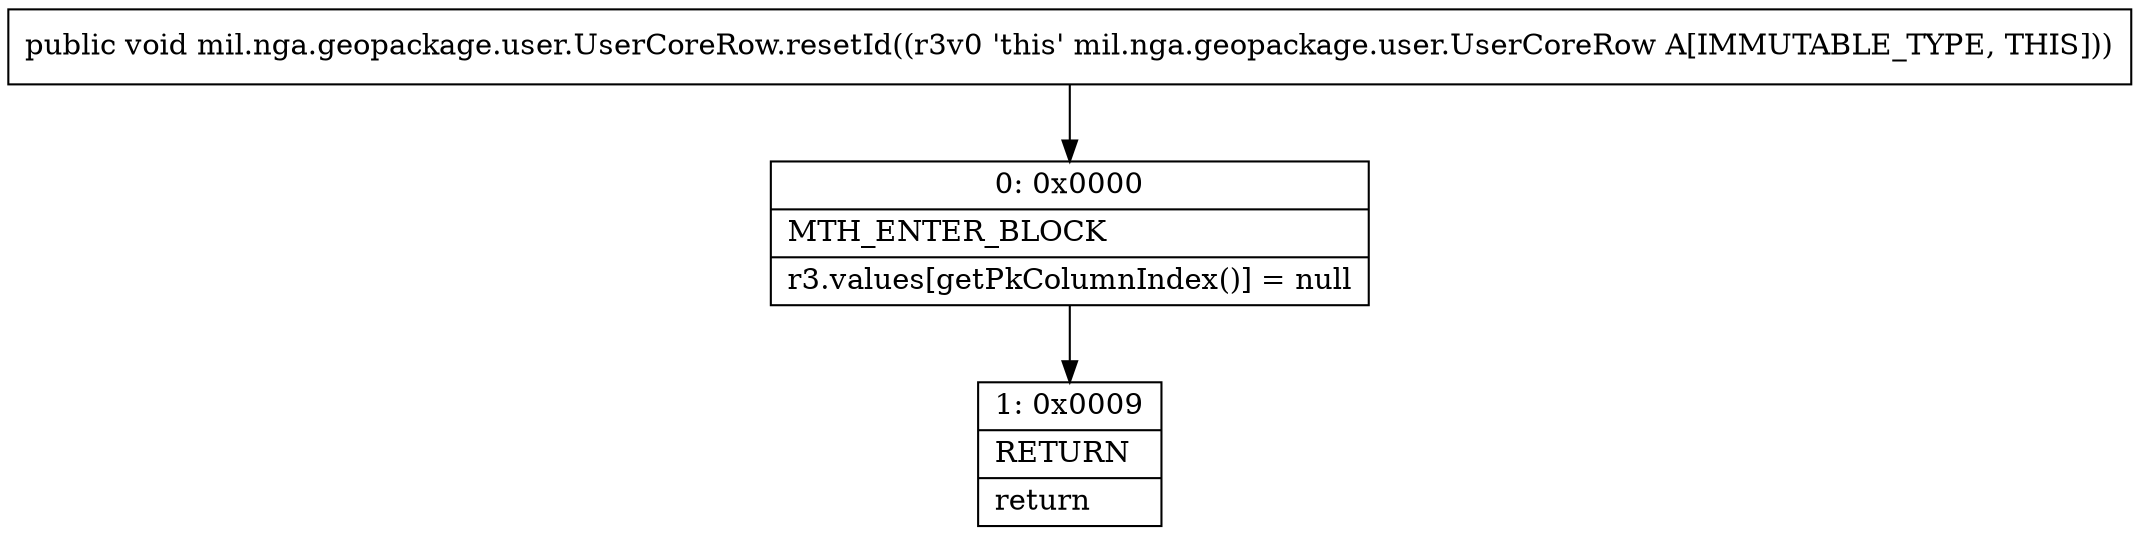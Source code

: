 digraph "CFG formil.nga.geopackage.user.UserCoreRow.resetId()V" {
Node_0 [shape=record,label="{0\:\ 0x0000|MTH_ENTER_BLOCK\l|r3.values[getPkColumnIndex()] = null\l}"];
Node_1 [shape=record,label="{1\:\ 0x0009|RETURN\l|return\l}"];
MethodNode[shape=record,label="{public void mil.nga.geopackage.user.UserCoreRow.resetId((r3v0 'this' mil.nga.geopackage.user.UserCoreRow A[IMMUTABLE_TYPE, THIS])) }"];
MethodNode -> Node_0;
Node_0 -> Node_1;
}


